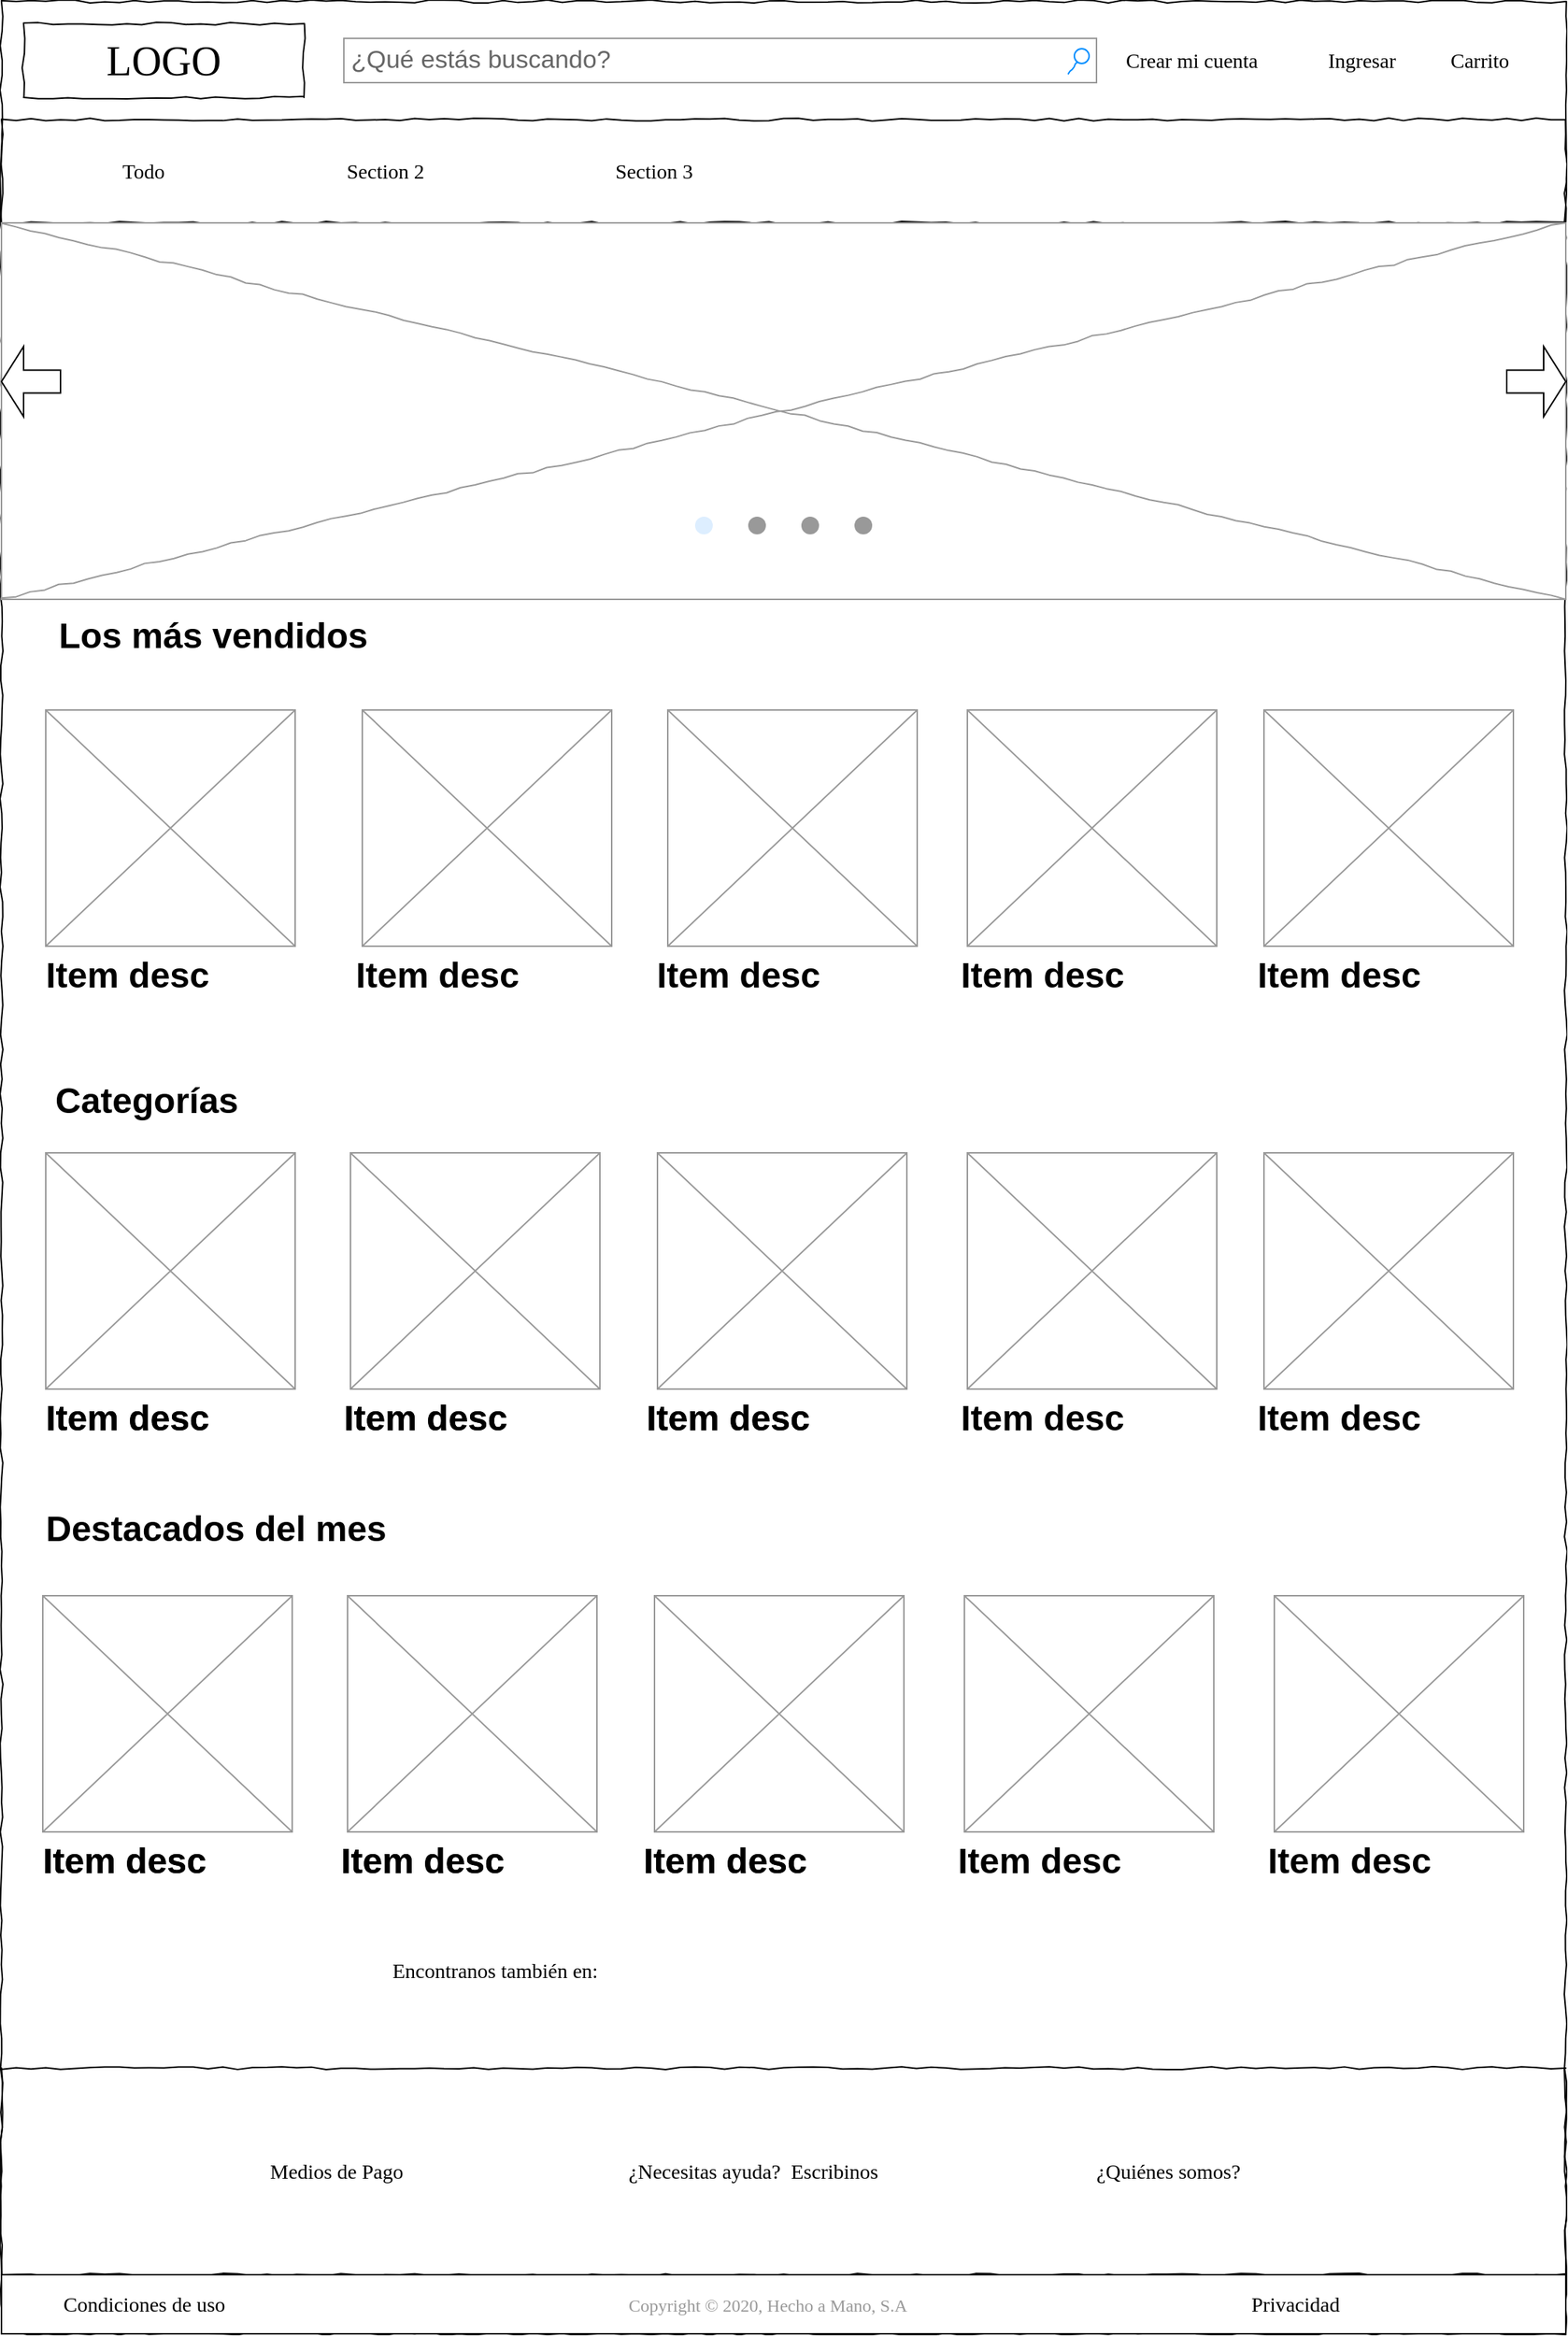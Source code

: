 <mxfile version="14.2.2" type="github">
  <diagram name="Page-1" id="03018318-947c-dd8e-b7a3-06fadd420f32">
    <mxGraphModel dx="1577" dy="843" grid="1" gridSize="10" guides="1" tooltips="1" connect="1" arrows="1" fold="1" page="1" pageScale="1" pageWidth="1100" pageHeight="850" background="#ffffff" math="0" shadow="0">
      <root>
        <mxCell id="0" />
        <mxCell id="1" parent="0" />
        <mxCell id="677b7b8949515195-1" value="" style="whiteSpace=wrap;html=1;rounded=0;shadow=0;labelBackgroundColor=none;strokeColor=#000000;strokeWidth=1;fillColor=none;fontFamily=Verdana;fontSize=12;fontColor=#000000;align=center;comic=1;" parent="1" vertex="1">
          <mxGeometry x="20" y="20" width="1060" height="1580" as="geometry" />
        </mxCell>
        <mxCell id="677b7b8949515195-2" value="LOGO" style="whiteSpace=wrap;html=1;rounded=0;shadow=0;labelBackgroundColor=none;strokeWidth=1;fontFamily=Verdana;fontSize=28;align=center;comic=1;" parent="1" vertex="1">
          <mxGeometry x="35" y="35" width="190" height="50" as="geometry" />
        </mxCell>
        <mxCell id="677b7b8949515195-3" value="¿Qué estás buscando?" style="strokeWidth=1;shadow=0;dashed=0;align=center;html=1;shape=mxgraph.mockup.forms.searchBox;strokeColor=#999999;mainText=;strokeColor2=#008cff;fontColor=#666666;fontSize=17;align=left;spacingLeft=3;rounded=0;labelBackgroundColor=none;comic=1;" parent="1" vertex="1">
          <mxGeometry x="252" y="45" width="510" height="30" as="geometry" />
        </mxCell>
        <mxCell id="677b7b8949515195-4" value="Crear mi cuenta&lt;br&gt;" style="text;html=1;points=[];align=left;verticalAlign=top;spacingTop=-4;fontSize=14;fontFamily=Verdana" parent="1" vertex="1">
          <mxGeometry x="780" y="50" width="120" height="20" as="geometry" />
        </mxCell>
        <mxCell id="677b7b8949515195-5" value="Ingresar&lt;br&gt;" style="text;html=1;points=[];align=left;verticalAlign=top;spacingTop=-4;fontSize=14;fontFamily=Verdana" parent="1" vertex="1">
          <mxGeometry x="917.25" y="50" width="60" height="20" as="geometry" />
        </mxCell>
        <mxCell id="677b7b8949515195-7" value="Carrito" style="text;html=1;points=[];align=left;verticalAlign=top;spacingTop=-4;fontSize=14;fontFamily=Verdana" parent="1" vertex="1">
          <mxGeometry x="1000" y="50" width="60" height="20" as="geometry" />
        </mxCell>
        <mxCell id="677b7b8949515195-10" value="" style="whiteSpace=wrap;html=1;rounded=0;shadow=0;labelBackgroundColor=none;strokeWidth=1;fillColor=none;fontFamily=Verdana;fontSize=12;align=center;comic=1;" parent="1" vertex="1">
          <mxGeometry x="20" y="100" width="1060" height="70" as="geometry" />
        </mxCell>
        <mxCell id="677b7b8949515195-11" value="Todo&lt;br&gt;" style="text;html=1;points=[];align=left;verticalAlign=top;spacingTop=-4;fontSize=14;fontFamily=Verdana" parent="1" vertex="1">
          <mxGeometry x="100" y="125" width="60" height="20" as="geometry" />
        </mxCell>
        <mxCell id="677b7b8949515195-12" value="Section 2" style="text;html=1;points=[];align=left;verticalAlign=top;spacingTop=-4;fontSize=14;fontFamily=Verdana" parent="1" vertex="1">
          <mxGeometry x="252" y="125" width="60" height="20" as="geometry" />
        </mxCell>
        <mxCell id="677b7b8949515195-13" value="Section 3" style="text;html=1;points=[];align=left;verticalAlign=top;spacingTop=-4;fontSize=14;fontFamily=Verdana" parent="1" vertex="1">
          <mxGeometry x="433.5" y="125" width="60" height="20" as="geometry" />
        </mxCell>
        <mxCell id="677b7b8949515195-16" value="" style="verticalLabelPosition=bottom;shadow=0;dashed=0;align=center;html=1;verticalAlign=top;strokeWidth=1;shape=mxgraph.mockup.graphics.simpleIcon;strokeColor=#999999;rounded=0;labelBackgroundColor=none;fontFamily=Verdana;fontSize=14;fontColor=#000000;comic=1;" parent="1" vertex="1">
          <mxGeometry x="20" y="170" width="1060" height="255" as="geometry" />
        </mxCell>
        <mxCell id="LxZAGJg_ZRrgHYEx7WZz-49" value="" style="shape=singleArrow;direction=west;whiteSpace=wrap;html=1;arrowWidth=0.326;arrowSize=0.375;" parent="1" vertex="1">
          <mxGeometry x="20" y="253.75" width="40" height="47.5" as="geometry" />
        </mxCell>
        <mxCell id="LxZAGJg_ZRrgHYEx7WZz-50" value="" style="shape=singleArrow;direction=east;whiteSpace=wrap;html=1;arrowWidth=0.326;arrowSize=0.375;" parent="1" vertex="1">
          <mxGeometry x="1040" y="253.75" width="40" height="47.5" as="geometry" />
        </mxCell>
        <mxCell id="LxZAGJg_ZRrgHYEx7WZz-52" value="" style="verticalLabelPosition=bottom;shadow=0;dashed=0;align=center;html=1;verticalAlign=top;strokeWidth=1;shape=mxgraph.mockup.navigation.pageControl;fillColor=#999999;strokeColor=#ddeeff;" parent="1" vertex="1">
          <mxGeometry x="490" y="345" width="120" height="60" as="geometry" />
        </mxCell>
        <mxCell id="LxZAGJg_ZRrgHYEx7WZz-89" value="" style="verticalLabelPosition=bottom;shadow=0;dashed=0;align=center;html=1;verticalAlign=top;strokeWidth=1;shape=mxgraph.mockup.graphics.simpleIcon;strokeColor=#999999;fillColor=#ffffff;" parent="1" vertex="1">
          <mxGeometry x="50" y="500" width="169" height="160" as="geometry" />
        </mxCell>
        <mxCell id="LxZAGJg_ZRrgHYEx7WZz-103" value="" style="verticalLabelPosition=bottom;shadow=0;dashed=0;align=center;html=1;verticalAlign=top;strokeWidth=1;shape=mxgraph.mockup.graphics.simpleIcon;strokeColor=#999999;fillColor=#ffffff;" parent="1" vertex="1">
          <mxGeometry x="264.5" y="500" width="169" height="160" as="geometry" />
        </mxCell>
        <mxCell id="LxZAGJg_ZRrgHYEx7WZz-104" value="" style="verticalLabelPosition=bottom;shadow=0;dashed=0;align=center;html=1;verticalAlign=top;strokeWidth=1;shape=mxgraph.mockup.graphics.simpleIcon;strokeColor=#999999;fillColor=#ffffff;" parent="1" vertex="1">
          <mxGeometry x="471.5" y="500" width="169" height="160" as="geometry" />
        </mxCell>
        <mxCell id="LxZAGJg_ZRrgHYEx7WZz-105" value="" style="verticalLabelPosition=bottom;shadow=0;dashed=0;align=center;html=1;verticalAlign=top;strokeWidth=1;shape=mxgraph.mockup.graphics.simpleIcon;strokeColor=#999999;fillColor=#ffffff;" parent="1" vertex="1">
          <mxGeometry x="674.5" y="500" width="169" height="160" as="geometry" />
        </mxCell>
        <mxCell id="LxZAGJg_ZRrgHYEx7WZz-106" value="" style="verticalLabelPosition=bottom;shadow=0;dashed=0;align=center;html=1;verticalAlign=top;strokeWidth=1;shape=mxgraph.mockup.graphics.simpleIcon;strokeColor=#999999;fillColor=#ffffff;" parent="1" vertex="1">
          <mxGeometry x="875.5" y="500" width="169" height="160" as="geometry" />
        </mxCell>
        <mxCell id="LxZAGJg_ZRrgHYEx7WZz-109" value="Los más vendidos" style="text;strokeColor=none;fillColor=none;html=1;fontSize=24;fontStyle=1;verticalAlign=middle;align=center;" parent="1" vertex="1">
          <mxGeometry x="42.75" y="425" width="240" height="50" as="geometry" />
        </mxCell>
        <mxCell id="LxZAGJg_ZRrgHYEx7WZz-110" value="Item desc" style="text;strokeColor=none;fillColor=none;html=1;fontSize=24;fontStyle=1;verticalAlign=middle;align=center;" parent="1" vertex="1">
          <mxGeometry x="54.5" y="660" width="100" height="40" as="geometry" />
        </mxCell>
        <mxCell id="LxZAGJg_ZRrgHYEx7WZz-111" value="Item desc" style="text;strokeColor=none;fillColor=none;html=1;fontSize=24;fontStyle=1;verticalAlign=middle;align=center;" parent="1" vertex="1">
          <mxGeometry x="264.5" y="660" width="100" height="40" as="geometry" />
        </mxCell>
        <mxCell id="LxZAGJg_ZRrgHYEx7WZz-112" value="Item desc" style="text;strokeColor=none;fillColor=none;html=1;fontSize=24;fontStyle=1;verticalAlign=middle;align=center;" parent="1" vertex="1">
          <mxGeometry x="468.5" y="660" width="100" height="40" as="geometry" />
        </mxCell>
        <mxCell id="LxZAGJg_ZRrgHYEx7WZz-113" value="Item desc" style="text;strokeColor=none;fillColor=none;html=1;fontSize=24;fontStyle=1;verticalAlign=middle;align=center;" parent="1" vertex="1">
          <mxGeometry x="674.5" y="660" width="100" height="40" as="geometry" />
        </mxCell>
        <mxCell id="LxZAGJg_ZRrgHYEx7WZz-114" value="Item desc" style="text;strokeColor=none;fillColor=none;html=1;fontSize=24;fontStyle=1;verticalAlign=middle;align=center;" parent="1" vertex="1">
          <mxGeometry x="875.5" y="660" width="100" height="40" as="geometry" />
        </mxCell>
        <mxCell id="tgGk5EpyJH_Lw6BRvDHv-2" value="" style="verticalLabelPosition=bottom;shadow=0;dashed=0;align=center;html=1;verticalAlign=top;strokeWidth=1;shape=mxgraph.mockup.graphics.simpleIcon;strokeColor=#999999;fillColor=#ffffff;" parent="1" vertex="1">
          <mxGeometry x="875.5" y="800" width="169" height="160" as="geometry" />
        </mxCell>
        <mxCell id="tgGk5EpyJH_Lw6BRvDHv-3" value="" style="verticalLabelPosition=bottom;shadow=0;dashed=0;align=center;html=1;verticalAlign=top;strokeWidth=1;shape=mxgraph.mockup.graphics.simpleIcon;strokeColor=#999999;fillColor=#ffffff;" parent="1" vertex="1">
          <mxGeometry x="674.5" y="800" width="169" height="160" as="geometry" />
        </mxCell>
        <mxCell id="tgGk5EpyJH_Lw6BRvDHv-4" value="" style="verticalLabelPosition=bottom;shadow=0;dashed=0;align=center;html=1;verticalAlign=top;strokeWidth=1;shape=mxgraph.mockup.graphics.simpleIcon;strokeColor=#999999;fillColor=#ffffff;" parent="1" vertex="1">
          <mxGeometry x="464.5" y="800" width="169" height="160" as="geometry" />
        </mxCell>
        <mxCell id="tgGk5EpyJH_Lw6BRvDHv-6" value="Categorías" style="text;strokeColor=none;fillColor=none;html=1;fontSize=24;fontStyle=1;verticalAlign=middle;align=center;" parent="1" vertex="1">
          <mxGeometry x="52.5" y="740" width="130" height="50" as="geometry" />
        </mxCell>
        <mxCell id="tgGk5EpyJH_Lw6BRvDHv-7" value="" style="verticalLabelPosition=bottom;shadow=0;dashed=0;align=center;html=1;verticalAlign=top;strokeWidth=1;shape=mxgraph.mockup.graphics.simpleIcon;strokeColor=#999999;fillColor=#ffffff;" parent="1" vertex="1">
          <mxGeometry x="50" y="800" width="169" height="160" as="geometry" />
        </mxCell>
        <mxCell id="tgGk5EpyJH_Lw6BRvDHv-8" value="Item desc" style="text;strokeColor=none;fillColor=none;html=1;fontSize=24;fontStyle=1;verticalAlign=middle;align=center;" parent="1" vertex="1">
          <mxGeometry x="54.5" y="960" width="100" height="40" as="geometry" />
        </mxCell>
        <mxCell id="tgGk5EpyJH_Lw6BRvDHv-9" value="" style="verticalLabelPosition=bottom;shadow=0;dashed=0;align=center;html=1;verticalAlign=top;strokeWidth=1;shape=mxgraph.mockup.graphics.simpleIcon;strokeColor=#999999;fillColor=#ffffff;" parent="1" vertex="1">
          <mxGeometry x="256.5" y="800" width="169" height="160" as="geometry" />
        </mxCell>
        <mxCell id="tgGk5EpyJH_Lw6BRvDHv-10" value="Item desc" style="text;strokeColor=none;fillColor=none;html=1;fontSize=24;fontStyle=1;verticalAlign=middle;align=center;" parent="1" vertex="1">
          <mxGeometry x="256.5" y="960" width="100" height="40" as="geometry" />
        </mxCell>
        <mxCell id="tgGk5EpyJH_Lw6BRvDHv-11" value="Item desc" style="text;strokeColor=none;fillColor=none;html=1;fontSize=24;fontStyle=1;verticalAlign=middle;align=center;" parent="1" vertex="1">
          <mxGeometry x="461.5" y="960" width="100" height="40" as="geometry" />
        </mxCell>
        <mxCell id="tgGk5EpyJH_Lw6BRvDHv-12" value="Item desc" style="text;strokeColor=none;fillColor=none;html=1;fontSize=24;fontStyle=1;verticalAlign=middle;align=center;" parent="1" vertex="1">
          <mxGeometry x="674.5" y="960" width="100" height="40" as="geometry" />
        </mxCell>
        <mxCell id="tgGk5EpyJH_Lw6BRvDHv-13" value="Item desc" style="text;strokeColor=none;fillColor=none;html=1;fontSize=24;fontStyle=1;verticalAlign=middle;align=center;" parent="1" vertex="1">
          <mxGeometry x="875.5" y="960" width="100" height="40" as="geometry" />
        </mxCell>
        <mxCell id="tgGk5EpyJH_Lw6BRvDHv-14" value="" style="verticalLabelPosition=bottom;shadow=0;dashed=0;align=center;html=1;verticalAlign=top;strokeWidth=1;shape=mxgraph.mockup.graphics.simpleIcon;strokeColor=#999999;fillColor=#ffffff;" parent="1" vertex="1">
          <mxGeometry x="464.5" y="800" width="169" height="160" as="geometry" />
        </mxCell>
        <mxCell id="tgGk5EpyJH_Lw6BRvDHv-15" value="Item desc" style="text;strokeColor=none;fillColor=none;html=1;fontSize=24;fontStyle=1;verticalAlign=middle;align=center;" parent="1" vertex="1">
          <mxGeometry x="461.5" y="960" width="100" height="40" as="geometry" />
        </mxCell>
        <mxCell id="tgGk5EpyJH_Lw6BRvDHv-16" value="" style="verticalLabelPosition=bottom;shadow=0;dashed=0;align=center;html=1;verticalAlign=top;strokeWidth=1;shape=mxgraph.mockup.graphics.simpleIcon;strokeColor=#999999;fillColor=#ffffff;" parent="1" vertex="1">
          <mxGeometry x="256.5" y="800" width="169" height="160" as="geometry" />
        </mxCell>
        <mxCell id="tgGk5EpyJH_Lw6BRvDHv-17" value="Item desc" style="text;strokeColor=none;fillColor=none;html=1;fontSize=24;fontStyle=1;verticalAlign=middle;align=center;" parent="1" vertex="1">
          <mxGeometry x="256.5" y="960" width="100" height="40" as="geometry" />
        </mxCell>
        <mxCell id="tgGk5EpyJH_Lw6BRvDHv-18" value="" style="verticalLabelPosition=bottom;shadow=0;dashed=0;align=center;html=1;verticalAlign=top;strokeWidth=1;shape=mxgraph.mockup.graphics.simpleIcon;strokeColor=#999999;fillColor=#ffffff;" parent="1" vertex="1">
          <mxGeometry x="50" y="800" width="169" height="160" as="geometry" />
        </mxCell>
        <mxCell id="tgGk5EpyJH_Lw6BRvDHv-19" value="Item desc" style="text;strokeColor=none;fillColor=none;html=1;fontSize=24;fontStyle=1;verticalAlign=middle;align=center;" parent="1" vertex="1">
          <mxGeometry x="54.5" y="960" width="100" height="40" as="geometry" />
        </mxCell>
        <mxCell id="tgGk5EpyJH_Lw6BRvDHv-36" value="" style="verticalLabelPosition=bottom;shadow=0;dashed=0;align=center;html=1;verticalAlign=top;strokeWidth=1;shape=mxgraph.mockup.graphics.simpleIcon;strokeColor=#999999;fillColor=#ffffff;" parent="1" vertex="1">
          <mxGeometry x="882.5" y="1100" width="169" height="160" as="geometry" />
        </mxCell>
        <mxCell id="tgGk5EpyJH_Lw6BRvDHv-37" value="" style="verticalLabelPosition=bottom;shadow=0;dashed=0;align=center;html=1;verticalAlign=top;strokeWidth=1;shape=mxgraph.mockup.graphics.simpleIcon;strokeColor=#999999;fillColor=#ffffff;" parent="1" vertex="1">
          <mxGeometry x="672.5" y="1100" width="169" height="160" as="geometry" />
        </mxCell>
        <mxCell id="tgGk5EpyJH_Lw6BRvDHv-38" value="" style="verticalLabelPosition=bottom;shadow=0;dashed=0;align=center;html=1;verticalAlign=top;strokeWidth=1;shape=mxgraph.mockup.graphics.simpleIcon;strokeColor=#999999;fillColor=#ffffff;" parent="1" vertex="1">
          <mxGeometry x="462.5" y="1100" width="169" height="160" as="geometry" />
        </mxCell>
        <mxCell id="tgGk5EpyJH_Lw6BRvDHv-39" value="Destacados del mes" style="text;strokeColor=none;fillColor=none;html=1;fontSize=24;fontStyle=1;verticalAlign=middle;align=center;" parent="1" vertex="1">
          <mxGeometry x="100" y="1030" width="130" height="50" as="geometry" />
        </mxCell>
        <mxCell id="tgGk5EpyJH_Lw6BRvDHv-40" value="" style="verticalLabelPosition=bottom;shadow=0;dashed=0;align=center;html=1;verticalAlign=top;strokeWidth=1;shape=mxgraph.mockup.graphics.simpleIcon;strokeColor=#999999;fillColor=#ffffff;" parent="1" vertex="1">
          <mxGeometry x="48" y="1100" width="169" height="160" as="geometry" />
        </mxCell>
        <mxCell id="tgGk5EpyJH_Lw6BRvDHv-41" value="Item desc" style="text;strokeColor=none;fillColor=none;html=1;fontSize=24;fontStyle=1;verticalAlign=middle;align=center;" parent="1" vertex="1">
          <mxGeometry x="52.5" y="1260" width="100" height="40" as="geometry" />
        </mxCell>
        <mxCell id="tgGk5EpyJH_Lw6BRvDHv-42" value="" style="verticalLabelPosition=bottom;shadow=0;dashed=0;align=center;html=1;verticalAlign=top;strokeWidth=1;shape=mxgraph.mockup.graphics.simpleIcon;strokeColor=#999999;fillColor=#ffffff;" parent="1" vertex="1">
          <mxGeometry x="254.5" y="1100" width="169" height="160" as="geometry" />
        </mxCell>
        <mxCell id="tgGk5EpyJH_Lw6BRvDHv-43" value="Item desc" style="text;strokeColor=none;fillColor=none;html=1;fontSize=24;fontStyle=1;verticalAlign=middle;align=center;" parent="1" vertex="1">
          <mxGeometry x="254.5" y="1260" width="100" height="40" as="geometry" />
        </mxCell>
        <mxCell id="tgGk5EpyJH_Lw6BRvDHv-44" value="Item desc" style="text;strokeColor=none;fillColor=none;html=1;fontSize=24;fontStyle=1;verticalAlign=middle;align=center;" parent="1" vertex="1">
          <mxGeometry x="459.5" y="1260" width="100" height="40" as="geometry" />
        </mxCell>
        <mxCell id="tgGk5EpyJH_Lw6BRvDHv-45" value="Item desc" style="text;strokeColor=none;fillColor=none;html=1;fontSize=24;fontStyle=1;verticalAlign=middle;align=center;" parent="1" vertex="1">
          <mxGeometry x="672.5" y="1260" width="100" height="40" as="geometry" />
        </mxCell>
        <mxCell id="tgGk5EpyJH_Lw6BRvDHv-46" value="Item desc" style="text;strokeColor=none;fillColor=none;html=1;fontSize=24;fontStyle=1;verticalAlign=middle;align=center;" parent="1" vertex="1">
          <mxGeometry x="882.5" y="1260" width="100" height="40" as="geometry" />
        </mxCell>
        <mxCell id="tgGk5EpyJH_Lw6BRvDHv-47" value="" style="verticalLabelPosition=bottom;shadow=0;dashed=0;align=center;html=1;verticalAlign=top;strokeWidth=1;shape=mxgraph.mockup.graphics.simpleIcon;strokeColor=#999999;fillColor=#ffffff;" parent="1" vertex="1">
          <mxGeometry x="462.5" y="1100" width="169" height="160" as="geometry" />
        </mxCell>
        <mxCell id="tgGk5EpyJH_Lw6BRvDHv-48" value="Item desc" style="text;strokeColor=none;fillColor=none;html=1;fontSize=24;fontStyle=1;verticalAlign=middle;align=center;" parent="1" vertex="1">
          <mxGeometry x="459.5" y="1260" width="100" height="40" as="geometry" />
        </mxCell>
        <mxCell id="tgGk5EpyJH_Lw6BRvDHv-49" value="" style="verticalLabelPosition=bottom;shadow=0;dashed=0;align=center;html=1;verticalAlign=top;strokeWidth=1;shape=mxgraph.mockup.graphics.simpleIcon;strokeColor=#999999;fillColor=#ffffff;" parent="1" vertex="1">
          <mxGeometry x="254.5" y="1100" width="169" height="160" as="geometry" />
        </mxCell>
        <mxCell id="tgGk5EpyJH_Lw6BRvDHv-50" value="Item desc" style="text;strokeColor=none;fillColor=none;html=1;fontSize=24;fontStyle=1;verticalAlign=middle;align=center;" parent="1" vertex="1">
          <mxGeometry x="254.5" y="1260" width="100" height="40" as="geometry" />
        </mxCell>
        <mxCell id="tgGk5EpyJH_Lw6BRvDHv-51" value="" style="verticalLabelPosition=bottom;shadow=0;dashed=0;align=center;html=1;verticalAlign=top;strokeWidth=1;shape=mxgraph.mockup.graphics.simpleIcon;strokeColor=#999999;fillColor=#ffffff;" parent="1" vertex="1">
          <mxGeometry x="48" y="1100" width="169" height="160" as="geometry" />
        </mxCell>
        <mxCell id="tgGk5EpyJH_Lw6BRvDHv-52" value="Item desc" style="text;strokeColor=none;fillColor=none;html=1;fontSize=24;fontStyle=1;verticalAlign=middle;align=center;" parent="1" vertex="1">
          <mxGeometry x="52.5" y="1260" width="100" height="40" as="geometry" />
        </mxCell>
        <mxCell id="tgGk5EpyJH_Lw6BRvDHv-57" value="" style="whiteSpace=wrap;html=1;rounded=0;shadow=0;labelBackgroundColor=none;strokeWidth=1;fillColor=none;fontFamily=Verdana;fontSize=12;align=center;comic=1;" parent="1" vertex="1">
          <mxGeometry x="20" y="1420" width="1060" height="140" as="geometry" />
        </mxCell>
        <mxCell id="tgGk5EpyJH_Lw6BRvDHv-58" value="Medios de Pago" style="text;html=1;points=[];align=left;verticalAlign=top;spacingTop=-4;fontSize=14;fontFamily=Verdana" parent="1" vertex="1">
          <mxGeometry x="200" y="1480" width="130" height="20" as="geometry" />
        </mxCell>
        <mxCell id="tgGk5EpyJH_Lw6BRvDHv-59" value="¿Necesitas ayuda?&amp;nbsp; Escribinos" style="text;html=1;points=[];align=left;verticalAlign=top;spacingTop=-4;fontSize=14;fontFamily=Verdana" parent="1" vertex="1">
          <mxGeometry x="443.25" y="1480" width="226.75" height="20" as="geometry" />
        </mxCell>
        <mxCell id="tgGk5EpyJH_Lw6BRvDHv-60" value="¿Quiénes somos?" style="text;html=1;points=[];align=left;verticalAlign=top;spacingTop=-4;fontSize=14;fontFamily=Verdana" parent="1" vertex="1">
          <mxGeometry x="760" y="1480" width="140" height="20" as="geometry" />
        </mxCell>
        <mxCell id="zo5I0TWpS_y5xEKeDL7Q-2" value="Encontranos también en:&amp;nbsp;" style="text;html=1;points=[];align=left;verticalAlign=top;spacingTop=-4;fontSize=14;fontFamily=Verdana" vertex="1" parent="1">
          <mxGeometry x="282.75" y="1344" width="610" height="30" as="geometry" />
        </mxCell>
        <mxCell id="zo5I0TWpS_y5xEKeDL7Q-3" value="" style="shape=image;html=1;verticalAlign=top;verticalLabelPosition=bottom;labelBackgroundColor=#ffffff;imageAspect=0;aspect=fixed;image=https://cdn1.iconfinder.com/data/icons/social-media-rounded-corners/512/Rounded_Facebook_svg-128.png" vertex="1" parent="1">
          <mxGeometry x="498.5" y="1330" width="40" height="40" as="geometry" />
        </mxCell>
        <mxCell id="zo5I0TWpS_y5xEKeDL7Q-4" value="" style="shape=image;html=1;verticalAlign=top;verticalLabelPosition=bottom;labelBackgroundColor=#ffffff;imageAspect=0;aspect=fixed;image=https://cdn3.iconfinder.com/data/icons/transparent-on-dark-grey/500/icon-04-128.png" vertex="1" parent="1">
          <mxGeometry x="579.62" y="1330" width="44" height="44" as="geometry" />
        </mxCell>
        <mxCell id="zo5I0TWpS_y5xEKeDL7Q-6" value="" style="rounded=0;whiteSpace=wrap;html=1;" vertex="1" parent="1">
          <mxGeometry x="20" y="1560" width="1060" height="40" as="geometry" />
        </mxCell>
        <mxCell id="zo5I0TWpS_y5xEKeDL7Q-7" value="Condiciones de uso&amp;nbsp; &amp;nbsp;" style="text;html=1;points=[];align=left;verticalAlign=top;spacingTop=-4;fontSize=14;fontFamily=Verdana" vertex="1" parent="1">
          <mxGeometry x="60" y="1570" width="180" height="20" as="geometry" />
        </mxCell>
        <mxCell id="zo5I0TWpS_y5xEKeDL7Q-8" value="Privacidad" style="text;html=1;points=[];align=left;verticalAlign=top;spacingTop=-4;fontSize=14;fontFamily=Verdana" vertex="1" parent="1">
          <mxGeometry x="864.5" y="1570" width="180" height="20" as="geometry" />
        </mxCell>
        <mxCell id="zo5I0TWpS_y5xEKeDL7Q-9" value="&lt;span style=&quot;color: rgb(153 , 153 , 153) ; font-family: &amp;#34;proxima nova&amp;#34; , , &amp;#34;helvetica neue&amp;#34; , &amp;#34;helvetica&amp;#34; , &amp;#34;roboto&amp;#34; , &amp;#34;arial&amp;#34; , sans-serif ; font-size: 12px ; background-color: rgb(255 , 255 , 255)&quot;&gt;Copyright © 2020, Hecho a Mano, S.A&lt;/span&gt;" style="text;html=1;points=[];align=left;verticalAlign=top;spacingTop=-4;fontSize=14;fontFamily=Verdana" vertex="1" parent="1">
          <mxGeometry x="443.25" y="1570" width="316.75" height="20" as="geometry" />
        </mxCell>
      </root>
    </mxGraphModel>
  </diagram>
</mxfile>
